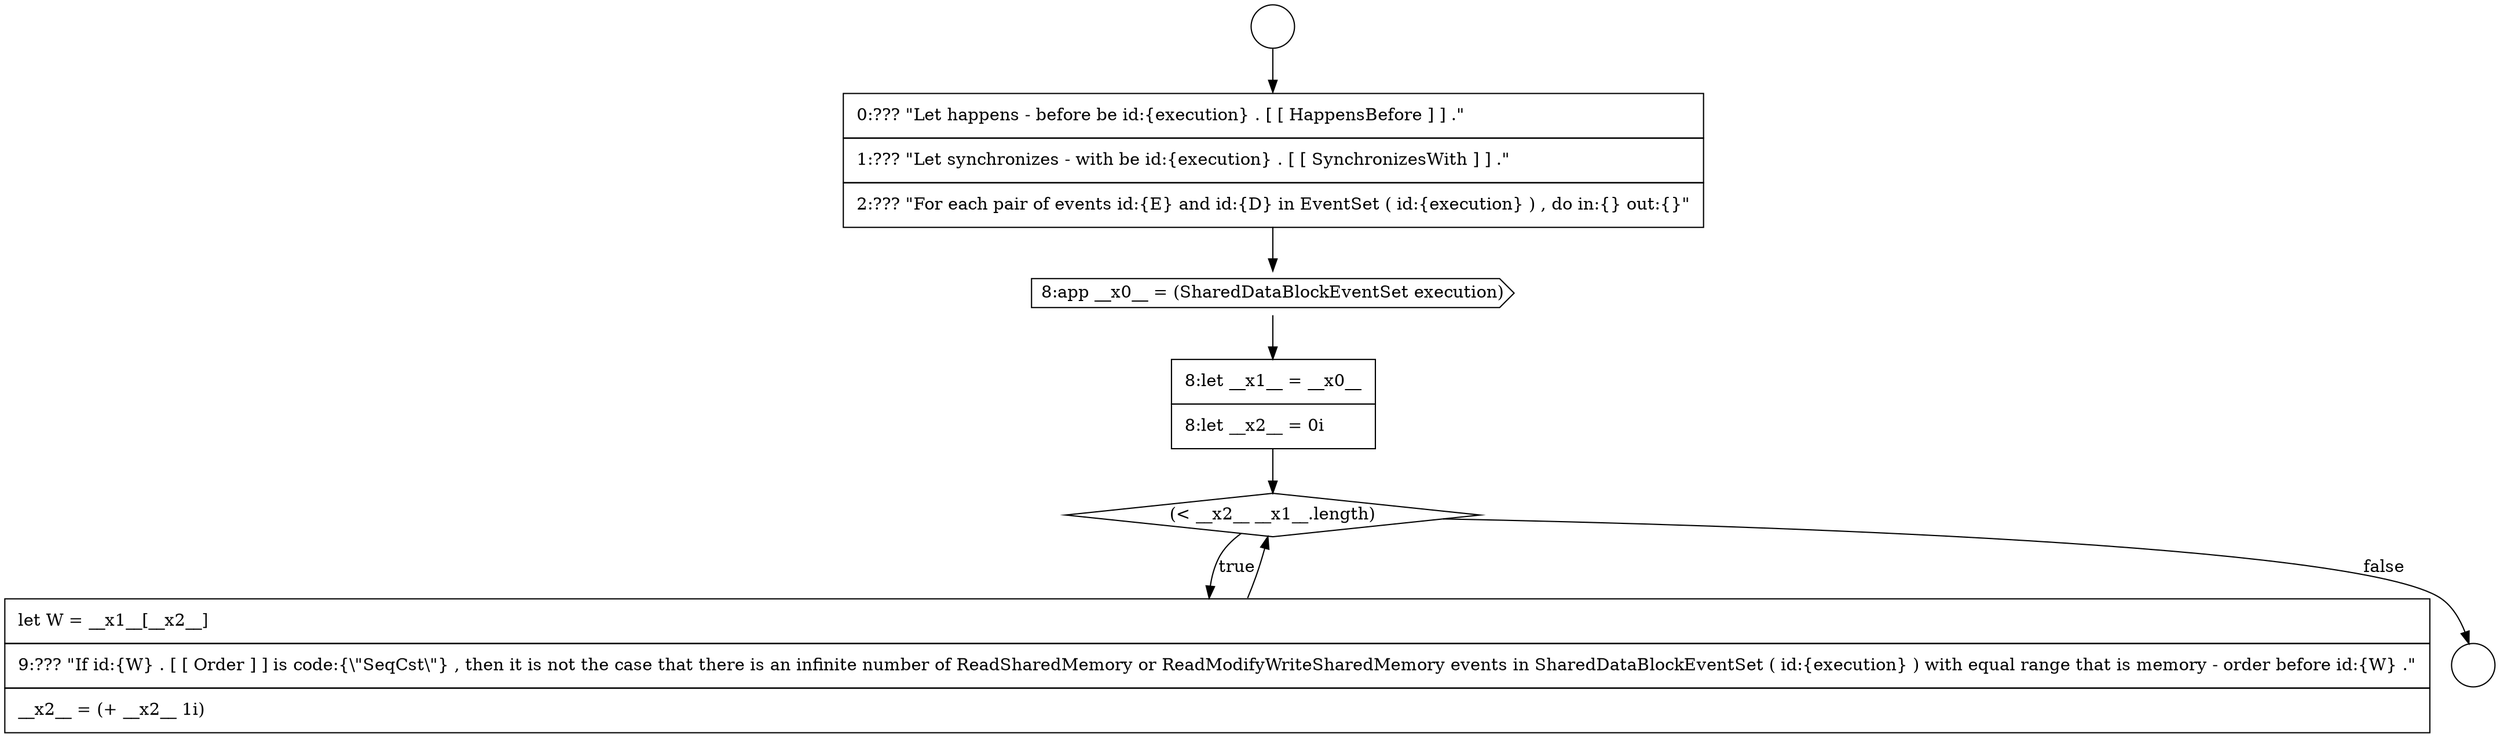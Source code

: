 digraph {
  node16947 [shape=none, margin=0, label=<<font color="black">
    <table border="0" cellborder="1" cellspacing="0" cellpadding="10">
      <tr><td align="left">8:let __x1__ = __x0__</td></tr>
      <tr><td align="left">8:let __x2__ = 0i</td></tr>
    </table>
  </font>> color="black" fillcolor="white" style=filled]
  node16949 [shape=none, margin=0, label=<<font color="black">
    <table border="0" cellborder="1" cellspacing="0" cellpadding="10">
      <tr><td align="left">let W = __x1__[__x2__]</td></tr>
      <tr><td align="left">9:??? &quot;If id:{W} . [ [ Order ] ] is code:{\&quot;SeqCst\&quot;} , then it is not the case that there is an infinite number of ReadSharedMemory or ReadModifyWriteSharedMemory events in SharedDataBlockEventSet ( id:{execution} ) with equal range that is memory - order before id:{W} .&quot;</td></tr>
      <tr><td align="left">__x2__ = (+ __x2__ 1i)</td></tr>
    </table>
  </font>> color="black" fillcolor="white" style=filled]
  node16945 [shape=none, margin=0, label=<<font color="black">
    <table border="0" cellborder="1" cellspacing="0" cellpadding="10">
      <tr><td align="left">0:??? &quot;Let happens - before be id:{execution} . [ [ HappensBefore ] ] .&quot;</td></tr>
      <tr><td align="left">1:??? &quot;Let synchronizes - with be id:{execution} . [ [ SynchronizesWith ] ] .&quot;</td></tr>
      <tr><td align="left">2:??? &quot;For each pair of events id:{E} and id:{D} in EventSet ( id:{execution} ) , do in:{} out:{}&quot;</td></tr>
    </table>
  </font>> color="black" fillcolor="white" style=filled]
  node16948 [shape=diamond, label=<<font color="black">(&lt; __x2__ __x1__.length)</font>> color="black" fillcolor="white" style=filled]
  node16943 [shape=circle label=" " color="black" fillcolor="white" style=filled]
  node16944 [shape=circle label=" " color="black" fillcolor="white" style=filled]
  node16946 [shape=cds, label=<<font color="black">8:app __x0__ = (SharedDataBlockEventSet execution)</font>> color="black" fillcolor="white" style=filled]
  node16943 -> node16945 [ color="black"]
  node16945 -> node16946 [ color="black"]
  node16946 -> node16947 [ color="black"]
  node16948 -> node16949 [label=<<font color="black">true</font>> color="black"]
  node16948 -> node16944 [label=<<font color="black">false</font>> color="black"]
  node16947 -> node16948 [ color="black"]
  node16949 -> node16948 [ color="black"]
}
